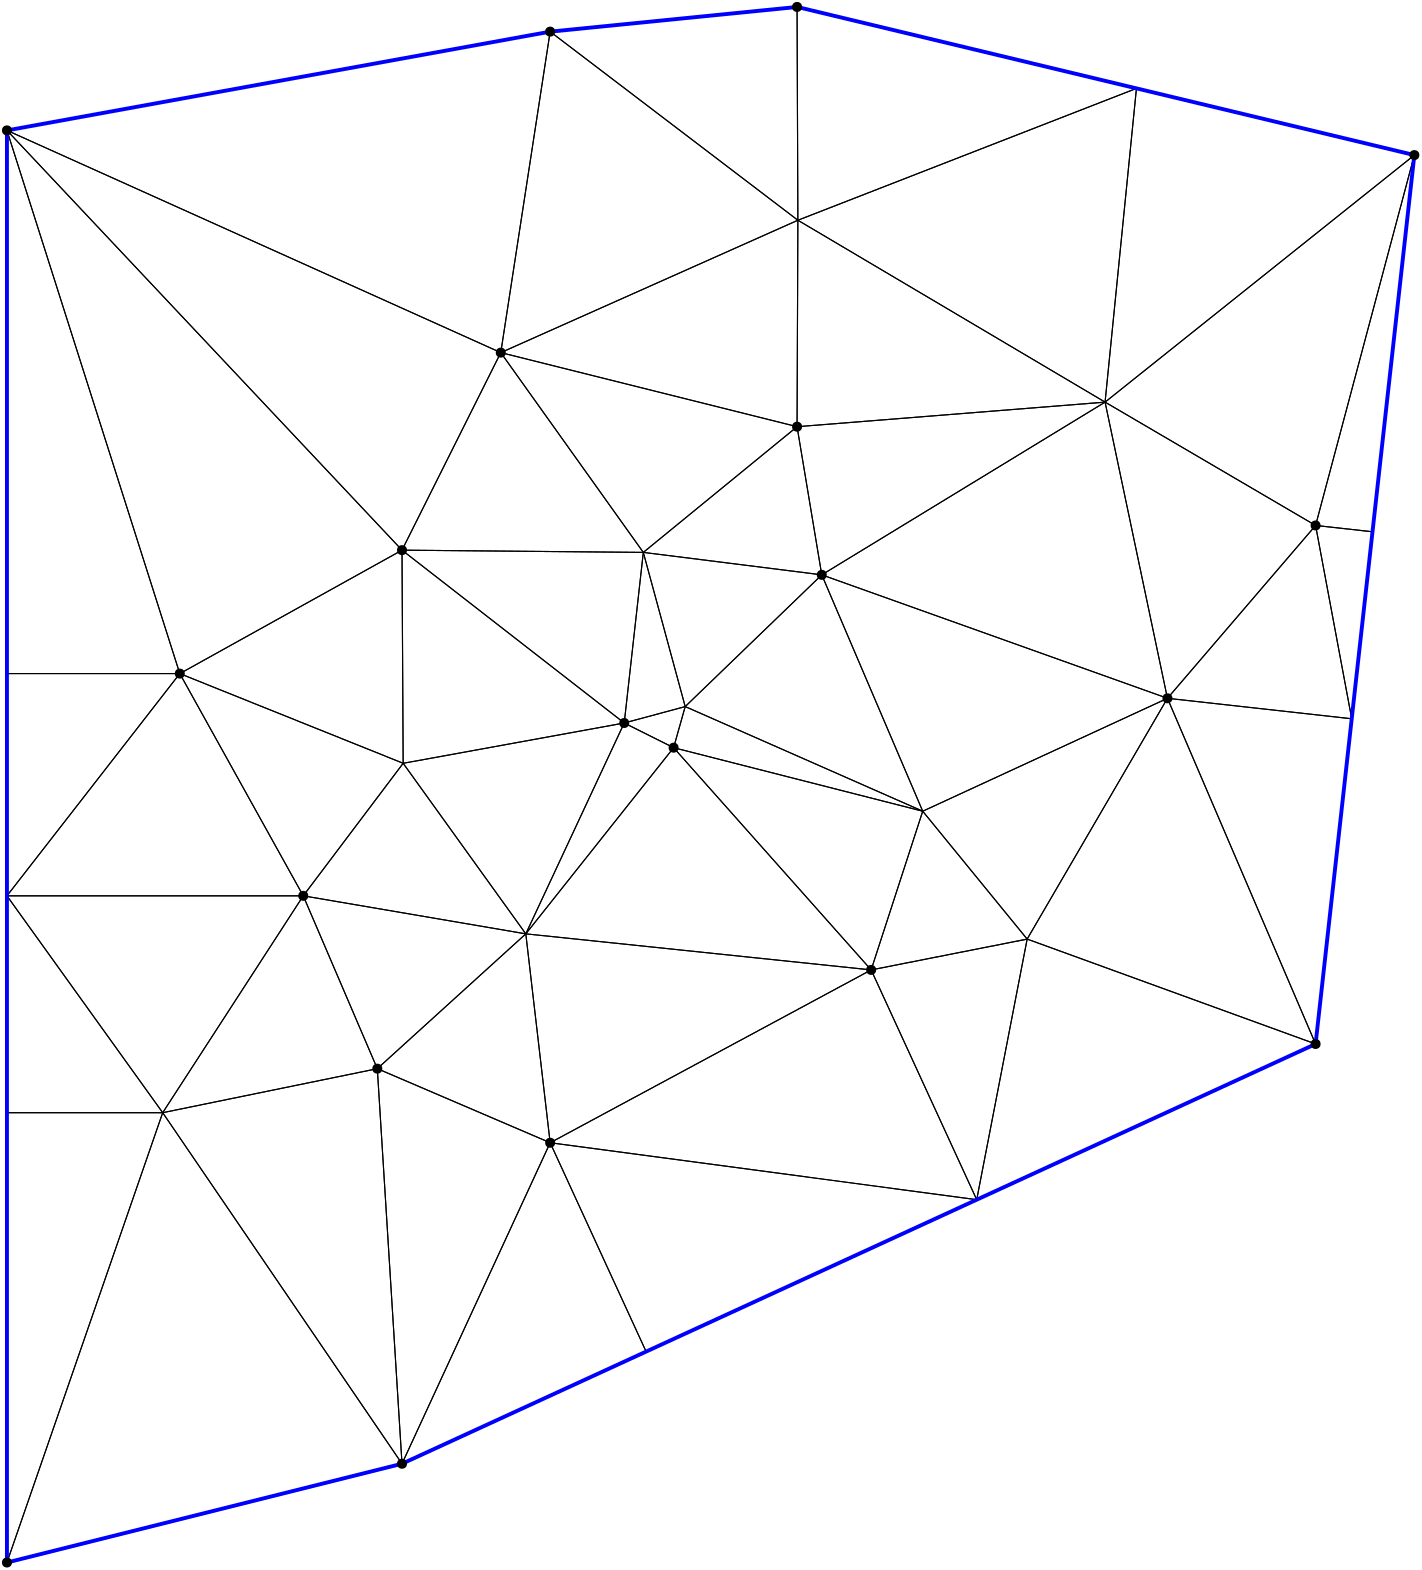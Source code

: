 <?xml version="1.0"?>
<!DOCTYPE ipe SYSTEM "ipe.dtd">
<ipe version="70218" creator="Ipe 7.2.24">
<info created="D:20221020151441" modified="D:20221020151441"/>
<ipestyle name="basic">
<symbol name="mark/disk(sx)" transformations="translations">
<path fill="sym-stroke">
0.6 0 0 0.6 0 0 e
</path>
</symbol>
<anglesize name="22.5 deg" value="22.5"/>
<anglesize name="30 deg" value="30"/>
<anglesize name="45 deg" value="45"/>
<anglesize name="60 deg" value="60"/>
<anglesize name="90 deg" value="90"/>
<arrowsize name="large" value="10"/>
<arrowsize name="small" value="5"/>
<arrowsize name="tiny" value="3"/>
<color name="blue" value="0 0 1"/>
<color name="gray" value="0.745"/>
<color name="green" value="0 1 0"/>
<color name="red" value="1 0 0"/>
<color name="pink" value="1 0.753 0.796"/>
<pen name="heavier" value="0.8"/>
<pen name="fat" value="1.4"/>
<pen name="ultrafat" value="2"/>
<gridsize name="16 pts (~6 mm)" value="16"/>
<gridsize name="32 pts (~12 mm)" value="32"/>
<gridsize name="4 pts" value="4"/>
<gridsize name="8 pts (~3 mm)" value="8"/>
<opacity name="10%" value="0.1"/>
<opacity name="25%" value="0.25"/>
<opacity name="50%" value="0.5"/>
<opacity name="75%" value="0.75"/>
<symbolsize name="large" value="5"/>
<symbolsize name="small" value="2"/>
<symbolsize name="tiny" value="1.1"/>
<textsize name="huge" value="\huge"/>
<textsize name="large" value="\large"/>
<textsize name="small" value="\small"/>
<textsize name="tiny" value="	iny"/>
<tiling name="falling" angle="-60" step="4" width="1"/>
<tiling name="rising" angle="30" step="4" width="1"/>
</ipestyle>
<page>
<layer name="hull"/>
<layer name="constraints"/>
<layer name="triangulation"/>
<layer name="obtuse"/>
<layer name="blub"/>
<layer name="problems"/>
<view layers="hull constraints triangulation obtuse blub" active="triangulation"/>
<path layer="triangulation" stroke="black">
158.636 559.716 m 
78.2222 592 l 
</path>
<path layer="triangulation" stroke="black">
78.2222 592 m 
122.667 512 l 
</path>
<path layer="triangulation" stroke="black">
122.667 512 m 
158.636 559.716 l 
</path>
<path layer="triangulation" stroke="black">
211.556 423.111 m 
149.333 449.778 l 
</path>
<path layer="triangulation" stroke="black">
149.333 449.778 m 
158.222 307.556 l 
</path>
<path layer="triangulation" stroke="black">
158.222 307.556 m 
211.556 423.111 l 
</path>
<path layer="triangulation" stroke="black">
72.07 433.932 m 
16 433.932 l 
</path>
<path layer="triangulation" stroke="black">
16 433.932 m 
16 272 l 
</path>
<path layer="triangulation" stroke="black">
16 272 m 
72.07 433.932 l 
</path>
<path layer="triangulation" stroke="black">
16 592 m 
78.2222 592 l 
</path>
<path layer="triangulation" stroke="black">
78.2222 592 m 
16 787.556 l 
</path>
<path layer="triangulation" stroke="black">
16 787.556 m 
16 592 l 
</path>
<path layer="triangulation" stroke="black">
260.172 580.134 m 
245.094 635.636 l 
</path>
<path layer="triangulation" stroke="black">
245.094 635.636 m 
238.222 574.222 l 
</path>
<path layer="triangulation" stroke="black">
238.222 574.222 m 
260.172 580.134 l 
</path>
<path layer="triangulation" stroke="black">
256 565.333 m 
202.789 498.31 l 
</path>
<path layer="triangulation" stroke="black">
202.789 498.31 m 
327.111 485.333 l 
</path>
<path layer="triangulation" stroke="black">
327.111 485.333 m 
256 565.333 l 
</path>
<path layer="triangulation" stroke="black">
122.667 512 m 
78.2222 592 l 
</path>
<path layer="triangulation" stroke="black">
78.2222 592 m 
16 512 l 
</path>
<path layer="triangulation" stroke="black">
16 512 m 
122.667 512 l 
</path>
<path layer="triangulation" stroke="black">
202.789 498.31 m 
149.333 449.778 l 
</path>
<path layer="triangulation" stroke="black">
149.333 449.778 m 
211.556 423.111 l 
</path>
<path layer="triangulation" stroke="black">
211.556 423.111 m 
202.789 498.31 l 
</path>
<path layer="triangulation" stroke="black">
122.667 512 m 
16 512 l 
</path>
<path layer="triangulation" stroke="black">
16 512 m 
72.07 433.932 l 
</path>
<path layer="triangulation" stroke="black">
72.07 433.932 m 
122.667 512 l 
</path>
<path layer="triangulation" stroke="black">
202.789 498.31 m 
122.667 512 l 
</path>
<path layer="triangulation" stroke="black">
122.667 512 m 
149.333 449.778 l 
</path>
<path layer="triangulation" stroke="black">
149.333 449.778 m 
202.789 498.31 l 
</path>
<path layer="triangulation" stroke="black">
158.636 559.716 m 
158.222 636.444 l 
</path>
<path layer="triangulation" stroke="black">
158.222 636.444 m 
78.2222 592 l 
</path>
<path layer="triangulation" stroke="black">
78.2222 592 m 
158.636 559.716 l 
</path>
<path layer="triangulation" stroke="black">
300.444 680.889 m 
300.731 755.216 l 
</path>
<path layer="triangulation" stroke="black">
300.731 755.216 m 
193.778 707.556 l 
</path>
<path layer="triangulation" stroke="black">
193.778 707.556 m 
300.444 680.889 l 
</path>
<path layer="triangulation" stroke="black">
193.778 707.556 m 
16 787.556 l 
</path>
<path layer="triangulation" stroke="black">
16 787.556 m 
158.222 636.444 l 
</path>
<path layer="triangulation" stroke="black">
158.222 636.444 m 
193.778 707.556 l 
</path>
<path layer="triangulation" stroke="black">
238.222 574.222 m 
245.094 635.636 l 
</path>
<path layer="triangulation" stroke="black">
245.094 635.636 m 
158.222 636.444 l 
</path>
<path layer="triangulation" stroke="black">
158.222 636.444 m 
238.222 574.222 l 
</path>
<path layer="triangulation" stroke="black">
16 787.556 m 
78.2222 592 l 
</path>
<path layer="triangulation" stroke="black">
78.2222 592 m 
158.222 636.444 l 
</path>
<path layer="triangulation" stroke="black">
158.222 636.444 m 
16 787.556 l 
</path>
<path layer="triangulation" stroke="black">
211.556 823.111 m 
16 787.556 l 
</path>
<path layer="triangulation" stroke="black">
16 787.556 m 
193.778 707.556 l 
</path>
<path layer="triangulation" stroke="black">
193.778 707.556 m 
211.556 823.111 l 
</path>
<path layer="triangulation" stroke="black">
422.621 802.678 m 
411.325 689.736 l 
</path>
<path layer="triangulation" stroke="black">
411.325 689.736 m 
522.667 778.667 l 
</path>
<path layer="triangulation" stroke="black">
522.667 778.667 m 
422.621 802.678 l 
</path>
<path layer="triangulation" stroke="black">
487.111 458.667 m 
500.119 575.74 l 
</path>
<path layer="triangulation" stroke="black">
500.119 575.74 m 
433.778 583.111 l 
</path>
<path layer="triangulation" stroke="black">
433.778 583.111 m 
487.111 458.667 l 
</path>
<path layer="triangulation" stroke="black">
300.731 755.216 m 
211.556 823.111 l 
</path>
<path layer="triangulation" stroke="black">
211.556 823.111 m 
193.778 707.556 l 
</path>
<path layer="triangulation" stroke="black">
193.778 707.556 m 
300.731 755.216 l 
</path>
<path layer="triangulation" stroke="black">
245.094 635.636 m 
300.444 680.889 l 
</path>
<path layer="triangulation" stroke="black">
300.444 680.889 m 
193.778 707.556 l 
</path>
<path layer="triangulation" stroke="black">
193.778 707.556 m 
245.094 635.636 l 
</path>
<path layer="triangulation" stroke="black">
433.778 583.111 m 
487.111 645.333 l 
</path>
<path layer="triangulation" stroke="black">
487.111 645.333 m 
411.325 689.736 l 
</path>
<path layer="triangulation" stroke="black">
411.325 689.736 m 
433.778 583.111 l 
</path>
<path layer="triangulation" stroke="black">
300.731 755.216 m 
300.444 832 l 
</path>
<path layer="triangulation" stroke="black">
300.444 832 m 
211.556 823.111 l 
</path>
<path layer="triangulation" stroke="black">
211.556 823.111 m 
300.731 755.216 l 
</path>
<path layer="triangulation" stroke="black">
507.599 643.057 m 
522.667 778.667 l 
</path>
<path layer="triangulation" stroke="black">
522.667 778.667 m 
487.111 645.333 l 
</path>
<path layer="triangulation" stroke="black">
487.111 645.333 m 
507.599 643.057 l 
</path>
<path layer="triangulation" stroke="black">
411.325 689.736 m 
309.333 627.556 l 
</path>
<path layer="triangulation" stroke="black">
309.333 627.556 m 
433.778 583.111 l 
</path>
<path layer="triangulation" stroke="black">
433.778 583.111 m 
411.325 689.736 l 
</path>
<path layer="triangulation" stroke="black">
300.444 680.889 m 
245.094 635.636 l 
</path>
<path layer="triangulation" stroke="black">
245.094 635.636 m 
309.333 627.556 l 
</path>
<path layer="triangulation" stroke="black">
309.333 627.556 m 
300.444 680.889 l 
</path>
<path layer="triangulation" stroke="black">
345.68 542.464 m 
260.172 580.134 l 
</path>
<path layer="triangulation" stroke="black">
260.172 580.134 m 
256 565.333 l 
</path>
<path layer="triangulation" stroke="black">
256 565.333 m 
345.68 542.464 l 
</path>
<path layer="triangulation" stroke="black">
238.222 574.222 m 
202.789 498.31 l 
</path>
<path layer="triangulation" stroke="black">
202.789 498.31 m 
256 565.333 l 
</path>
<path layer="triangulation" stroke="black">
256 565.333 m 
238.222 574.222 l 
</path>
<path layer="triangulation" stroke="black">
365.117 402.615 m 
327.111 485.333 l 
</path>
<path layer="triangulation" stroke="black">
327.111 485.333 m 
211.556 423.111 l 
</path>
<path layer="triangulation" stroke="black">
211.556 423.111 m 
365.117 402.615 l 
</path>
<path layer="triangulation" stroke="black">
211.556 423.111 m 
158.222 307.556 l 
</path>
<path layer="triangulation" stroke="black">
158.222 307.556 m 
246.098 347.931 l 
</path>
<path layer="triangulation" stroke="black">
246.098 347.931 m 
211.556 423.111 l 
</path>
<path layer="triangulation" stroke="black">
345.68 542.464 m 
383.275 496.426 l 
</path>
<path layer="triangulation" stroke="black">
383.275 496.426 m 
433.778 583.111 l 
</path>
<path layer="triangulation" stroke="black">
433.778 583.111 m 
345.68 542.464 l 
</path>
<path layer="triangulation" stroke="black">
433.778 583.111 m 
500.119 575.74 l 
</path>
<path layer="triangulation" stroke="black">
500.119 575.74 m 
487.111 645.333 l 
</path>
<path layer="triangulation" stroke="black">
487.111 645.333 m 
433.778 583.111 l 
</path>
<path layer="triangulation" stroke="black">
500.119 575.74 m 
507.599 643.057 l 
</path>
<path layer="triangulation" stroke="black">
507.599 643.057 m 
487.111 645.333 l 
</path>
<path layer="triangulation" stroke="black">
487.111 645.333 m 
500.119 575.74 l 
</path>
<path layer="triangulation" stroke="black">
365.117 402.615 m 
211.556 423.111 l 
</path>
<path layer="triangulation" stroke="black">
211.556 423.111 m 
246.098 347.931 l 
</path>
<path layer="triangulation" stroke="black">
246.098 347.931 m 
365.117 402.615 l 
</path>
<path layer="triangulation" stroke="black">
16 272 m 
158.222 307.556 l 
</path>
<path layer="triangulation" stroke="black">
158.222 307.556 m 
72.07 433.932 l 
</path>
<path layer="triangulation" stroke="black">
72.07 433.932 m 
16 272 l 
</path>
<path layer="triangulation" stroke="black">
16 433.932 m 
72.07 433.932 l 
</path>
<path layer="triangulation" stroke="black">
72.07 433.932 m 
16 512 l 
</path>
<path layer="triangulation" stroke="black">
16 512 m 
16 433.932 l 
</path>
<path layer="triangulation" stroke="black">
149.333 449.778 m 
72.07 433.932 l 
</path>
<path layer="triangulation" stroke="black">
72.07 433.932 m 
158.222 307.556 l 
</path>
<path layer="triangulation" stroke="black">
158.222 307.556 m 
149.333 449.778 l 
</path>
<path layer="triangulation" stroke="black">
149.333 449.778 m 
122.667 512 l 
</path>
<path layer="triangulation" stroke="black">
122.667 512 m 
72.07 433.932 l 
</path>
<path layer="triangulation" stroke="black">
72.07 433.932 m 
149.333 449.778 l 
</path>
<path layer="triangulation" stroke="black">
327.111 485.333 m 
202.789 498.31 l 
</path>
<path layer="triangulation" stroke="black">
202.789 498.31 m 
211.556 423.111 l 
</path>
<path layer="triangulation" stroke="black">
211.556 423.111 m 
327.111 485.333 l 
</path>
<path layer="triangulation" stroke="black">
238.222 574.222 m 
158.636 559.716 l 
</path>
<path layer="triangulation" stroke="black">
158.636 559.716 m 
202.789 498.31 l 
</path>
<path layer="triangulation" stroke="black">
202.789 498.31 m 
238.222 574.222 l 
</path>
<path layer="triangulation" stroke="black">
202.789 498.31 m 
158.636 559.716 l 
</path>
<path layer="triangulation" stroke="black">
158.636 559.716 m 
122.667 512 l 
</path>
<path layer="triangulation" stroke="black">
122.667 512 m 
202.789 498.31 l 
</path>
<path layer="triangulation" stroke="black">
238.222 574.222 m 
158.222 636.444 l 
</path>
<path layer="triangulation" stroke="black">
158.222 636.444 m 
158.636 559.716 l 
</path>
<path layer="triangulation" stroke="black">
158.636 559.716 m 
238.222 574.222 l 
</path>
<path layer="triangulation" stroke="black">
16 512 m 
78.2222 592 l 
</path>
<path layer="triangulation" stroke="black">
78.2222 592 m 
16 592 l 
</path>
<path layer="triangulation" stroke="black">
16 592 m 
16 512 l 
</path>
<path layer="triangulation" stroke="black">
158.222 636.444 m 
245.094 635.636 l 
</path>
<path layer="triangulation" stroke="black">
245.094 635.636 m 
193.778 707.556 l 
</path>
<path layer="triangulation" stroke="black">
193.778 707.556 m 
158.222 636.444 l 
</path>
<path layer="triangulation" stroke="black">
238.222 574.222 m 
256 565.333 l 
</path>
<path layer="triangulation" stroke="black">
256 565.333 m 
260.172 580.134 l 
</path>
<path layer="triangulation" stroke="black">
260.172 580.134 m 
238.222 574.222 l 
</path>
<path layer="triangulation" stroke="black">
411.325 689.736 m 
422.621 802.678 l 
</path>
<path layer="triangulation" stroke="black">
422.621 802.678 m 
300.731 755.216 l 
</path>
<path layer="triangulation" stroke="black">
300.731 755.216 m 
411.325 689.736 l 
</path>
<path layer="triangulation" stroke="black">
422.621 802.678 m 
300.444 832 l 
</path>
<path layer="triangulation" stroke="black">
300.444 832 m 
300.731 755.216 l 
</path>
<path layer="triangulation" stroke="black">
300.731 755.216 m 
422.621 802.678 l 
</path>
<path layer="triangulation" stroke="black">
300.444 680.889 m 
411.325 689.736 l 
</path>
<path layer="triangulation" stroke="black">
411.325 689.736 m 
300.731 755.216 l 
</path>
<path layer="triangulation" stroke="black">
300.731 755.216 m 
300.444 680.889 l 
</path>
<path layer="triangulation" stroke="black">
309.333 627.556 m 
411.325 689.736 l 
</path>
<path layer="triangulation" stroke="black">
411.325 689.736 m 
300.444 680.889 l 
</path>
<path layer="triangulation" stroke="black">
300.444 680.889 m 
309.333 627.556 l 
</path>
<path layer="triangulation" stroke="black">
487.111 645.333 m 
522.667 778.667 l 
</path>
<path layer="triangulation" stroke="black">
522.667 778.667 m 
411.325 689.736 l 
</path>
<path layer="triangulation" stroke="black">
411.325 689.736 m 
487.111 645.333 l 
</path>
<path layer="triangulation" stroke="black">
327.111 485.333 m 
345.68 542.464 l 
</path>
<path layer="triangulation" stroke="black">
345.68 542.464 m 
256 565.333 l 
</path>
<path layer="triangulation" stroke="black">
256 565.333 m 
327.111 485.333 l 
</path>
<path layer="triangulation" stroke="black">
309.333 627.556 m 
245.094 635.636 l 
</path>
<path layer="triangulation" stroke="black">
245.094 635.636 m 
260.172 580.134 l 
</path>
<path layer="triangulation" stroke="black">
260.172 580.134 m 
309.333 627.556 l 
</path>
<path layer="triangulation" stroke="black">
309.333 627.556 m 
345.68 542.464 l 
</path>
<path layer="triangulation" stroke="black">
345.68 542.464 m 
433.778 583.111 l 
</path>
<path layer="triangulation" stroke="black">
433.778 583.111 m 
309.333 627.556 l 
</path>
<path layer="triangulation" stroke="black">
309.333 627.556 m 
260.172 580.134 l 
</path>
<path layer="triangulation" stroke="black">
260.172 580.134 m 
345.68 542.464 l 
</path>
<path layer="triangulation" stroke="black">
345.68 542.464 m 
309.333 627.556 l 
</path>
<path layer="triangulation" stroke="black">
433.778 583.111 m 
383.275 496.426 l 
</path>
<path layer="triangulation" stroke="black">
383.275 496.426 m 
487.111 458.667 l 
</path>
<path layer="triangulation" stroke="black">
487.111 458.667 m 
433.778 583.111 l 
</path>
<path layer="triangulation" stroke="black">
345.68 542.464 m 
327.111 485.333 l 
</path>
<path layer="triangulation" stroke="black">
327.111 485.333 m 
383.275 496.426 l 
</path>
<path layer="triangulation" stroke="black">
383.275 496.426 m 
345.68 542.464 l 
</path>
<path layer="triangulation" stroke="black">
383.275 496.426 m 
365.117 402.615 l 
</path>
<path layer="triangulation" stroke="black">
365.117 402.615 m 
487.111 458.667 l 
</path>
<path layer="triangulation" stroke="black">
487.111 458.667 m 
383.275 496.426 l 
</path>
<path layer="triangulation" stroke="black">
383.275 496.426 m 
327.111 485.333 l 
</path>
<path layer="triangulation" stroke="black">
327.111 485.333 m 
365.117 402.615 l 
</path>
<path layer="triangulation" stroke="black">
365.117 402.615 m 
383.275 496.426 l 
</path>
<path layer="hull" stroke="blue" pen="fat">
16 272 m 
158.222 307.556 l 
</path>
<path layer="hull" stroke="blue" pen="fat">
158.222 307.556 m 
487.111 458.667 l 
</path>
<path layer="hull" stroke="blue" pen="fat">
487.111 458.667 m 
522.667 778.667 l 
</path>
<path layer="hull" stroke="blue" pen="fat">
522.667 778.667 m 
300.444 832 l 
</path>
<path layer="hull" stroke="blue" pen="fat">
300.444 832 m 
211.556 823.111 l 
</path>
<path layer="hull" stroke="blue" pen="fat">
211.556 823.111 m 
16 787.556 l 
</path>
<path layer="hull" stroke="blue" pen="fat">
16 787.556 m 
16 272 l 
</path>
<use layer="points" name="mark/disk(sx)" pos="149.333 449.778" size="normal" stroke="black"/>
<use layer="points" name="mark/disk(sx)" pos="211.556 823.111" size="normal" stroke="black"/>
<use layer="points" name="mark/disk(sx)" pos="327.111 485.333" size="normal" stroke="black"/>
<use layer="points" name="mark/disk(sx)" pos="256 565.333" size="normal" stroke="black"/>
<use layer="points" name="mark/disk(sx)" pos="122.667 512" size="normal" stroke="black"/>
<use layer="points" name="mark/disk(sx)" pos="238.222 574.222" size="normal" stroke="black"/>
<use layer="points" name="mark/disk(sx)" pos="16 787.556" size="normal" stroke="black"/>
<use layer="points" name="mark/disk(sx)" pos="487.111 645.333" size="normal" stroke="black"/>
<use layer="points" name="mark/disk(sx)" pos="158.222 636.444" size="normal" stroke="black"/>
<use layer="points" name="mark/disk(sx)" pos="300.444 680.889" size="normal" stroke="black"/>
<use layer="points" name="mark/disk(sx)" pos="158.222 307.556" size="normal" stroke="black"/>
<use layer="points" name="mark/disk(sx)" pos="522.667 778.667" size="normal" stroke="black"/>
<use layer="points" name="mark/disk(sx)" pos="487.111 458.667" size="normal" stroke="black"/>
<use layer="points" name="mark/disk(sx)" pos="433.778 583.111" size="normal" stroke="black"/>
<use layer="points" name="mark/disk(sx)" pos="16 272" size="normal" stroke="black"/>
<use layer="points" name="mark/disk(sx)" pos="193.778 707.556" size="normal" stroke="black"/>
<use layer="points" name="mark/disk(sx)" pos="78.2222 592" size="normal" stroke="black"/>
<use layer="points" name="mark/disk(sx)" pos="300.444 832" size="normal" stroke="black"/>
<use layer="points" name="mark/disk(sx)" pos="211.556 423.111" size="normal" stroke="black"/>
<use layer="points" name="mark/disk(sx)" pos="309.333 627.556" size="normal" stroke="black"/>
</page>
</ipe>
